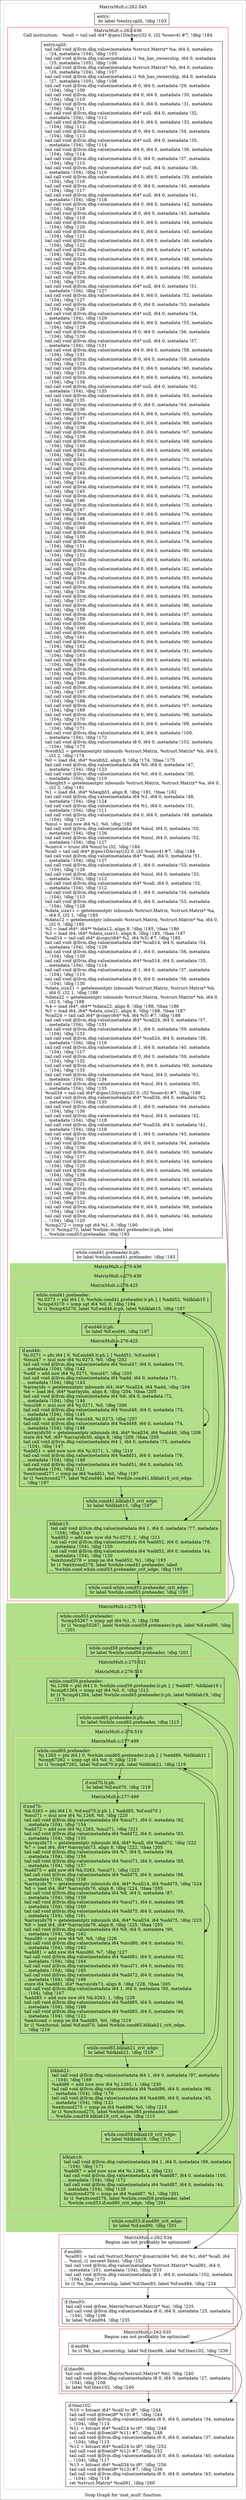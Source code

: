 digraph "Scop Graph for 'mat_mult' function" {
	label="Scop Graph for 'mat_mult' function";

	Node0xa6be270 [shape=record,label="{entry:\l  br label %entry.split, !dbg !103\l}"];
	Node0xa6be270 -> Node0xa6293d0;
	Node0xa6293d0 [shape=record,label="{entry.split:                                      \l  tail call void @llvm.dbg.value(metadata %struct.Matrix* %a, i64 0, metadata\l... !24, metadata !104), !dbg !103\l  tail call void @llvm.dbg.value(metadata i1 %a_has_ownership, i64 0, metadata\l... !25, metadata !105), !dbg !106\l  tail call void @llvm.dbg.value(metadata %struct.Matrix* %b, i64 0, metadata\l... !26, metadata !104), !dbg !107\l  tail call void @llvm.dbg.value(metadata i1 %b_has_ownership, i64 0, metadata\l... !27, metadata !105), !dbg !108\l  tail call void @llvm.dbg.value(metadata i8 0, i64 0, metadata !29, metadata\l... !104), !dbg !109\l  tail call void @llvm.dbg.value(metadata i64 0, i64 0, metadata !30, metadata\l... !104), !dbg !110\l  tail call void @llvm.dbg.value(metadata i64 0, i64 0, metadata !31, metadata\l... !104), !dbg !111\l  tail call void @llvm.dbg.value(metadata i64* null, i64 0, metadata !32,\l... metadata !104), !dbg !112\l  tail call void @llvm.dbg.value(metadata i64 0, i64 0, metadata !33, metadata\l... !104), !dbg !112\l  tail call void @llvm.dbg.value(metadata i8 0, i64 0, metadata !34, metadata\l... !104), !dbg !113\l  tail call void @llvm.dbg.value(metadata i64* null, i64 0, metadata !35,\l... metadata !104), !dbg !114\l  tail call void @llvm.dbg.value(metadata i64 0, i64 0, metadata !36, metadata\l... !104), !dbg !114\l  tail call void @llvm.dbg.value(metadata i8 0, i64 0, metadata !37, metadata\l... !104), !dbg !115\l  tail call void @llvm.dbg.value(metadata i64* null, i64 0, metadata !38,\l... metadata !104), !dbg !116\l  tail call void @llvm.dbg.value(metadata i64 0, i64 0, metadata !39, metadata\l... !104), !dbg !116\l  tail call void @llvm.dbg.value(metadata i8 0, i64 0, metadata !40, metadata\l... !104), !dbg !117\l  tail call void @llvm.dbg.value(metadata i64* null, i64 0, metadata !41,\l... metadata !104), !dbg !118\l  tail call void @llvm.dbg.value(metadata i64 0, i64 0, metadata !42, metadata\l... !104), !dbg !118\l  tail call void @llvm.dbg.value(metadata i8 0, i64 0, metadata !43, metadata\l... !104), !dbg !119\l  tail call void @llvm.dbg.value(metadata i64 0, i64 0, metadata !44, metadata\l... !104), !dbg !120\l  tail call void @llvm.dbg.value(metadata i64 0, i64 0, metadata !45, metadata\l... !104), !dbg !121\l  tail call void @llvm.dbg.value(metadata i64 0, i64 0, metadata !46, metadata\l... !104), !dbg !122\l  tail call void @llvm.dbg.value(metadata i64 0, i64 0, metadata !47, metadata\l... !104), !dbg !123\l  tail call void @llvm.dbg.value(metadata i64 0, i64 0, metadata !48, metadata\l... !104), !dbg !124\l  tail call void @llvm.dbg.value(metadata i64 0, i64 0, metadata !49, metadata\l... !104), !dbg !125\l  tail call void @llvm.dbg.value(metadata i64 0, i64 0, metadata !50, metadata\l... !104), !dbg !126\l  tail call void @llvm.dbg.value(metadata i64* null, i64 0, metadata !51,\l... metadata !104), !dbg !127\l  tail call void @llvm.dbg.value(metadata i64 0, i64 0, metadata !52, metadata\l... !104), !dbg !127\l  tail call void @llvm.dbg.value(metadata i8 0, i64 0, metadata !53, metadata\l... !104), !dbg !128\l  tail call void @llvm.dbg.value(metadata i64* null, i64 0, metadata !54,\l... metadata !104), !dbg !129\l  tail call void @llvm.dbg.value(metadata i64 0, i64 0, metadata !55, metadata\l... !104), !dbg !129\l  tail call void @llvm.dbg.value(metadata i8 0, i64 0, metadata !56, metadata\l... !104), !dbg !130\l  tail call void @llvm.dbg.value(metadata i64* null, i64 0, metadata !57,\l... metadata !104), !dbg !131\l  tail call void @llvm.dbg.value(metadata i64 0, i64 0, metadata !58, metadata\l... !104), !dbg !131\l  tail call void @llvm.dbg.value(metadata i8 0, i64 0, metadata !59, metadata\l... !104), !dbg !132\l  tail call void @llvm.dbg.value(metadata i64 0, i64 0, metadata !60, metadata\l... !104), !dbg !133\l  tail call void @llvm.dbg.value(metadata i64 0, i64 0, metadata !61, metadata\l... !104), !dbg !134\l  tail call void @llvm.dbg.value(metadata i64* null, i64 0, metadata !62,\l... metadata !104), !dbg !135\l  tail call void @llvm.dbg.value(metadata i64 0, i64 0, metadata !63, metadata\l... !104), !dbg !135\l  tail call void @llvm.dbg.value(metadata i8 0, i64 0, metadata !64, metadata\l... !104), !dbg !136\l  tail call void @llvm.dbg.value(metadata i64 0, i64 0, metadata !65, metadata\l... !104), !dbg !137\l  tail call void @llvm.dbg.value(metadata i64 0, i64 0, metadata !66, metadata\l... !104), !dbg !138\l  tail call void @llvm.dbg.value(metadata i64 0, i64 0, metadata !67, metadata\l... !104), !dbg !139\l  tail call void @llvm.dbg.value(metadata i64 0, i64 0, metadata !68, metadata\l... !104), !dbg !140\l  tail call void @llvm.dbg.value(metadata i64 0, i64 0, metadata !69, metadata\l... !104), !dbg !141\l  tail call void @llvm.dbg.value(metadata i64 0, i64 0, metadata !70, metadata\l... !104), !dbg !142\l  tail call void @llvm.dbg.value(metadata i64 0, i64 0, metadata !71, metadata\l... !104), !dbg !143\l  tail call void @llvm.dbg.value(metadata i64 0, i64 0, metadata !72, metadata\l... !104), !dbg !144\l  tail call void @llvm.dbg.value(metadata i64 0, i64 0, metadata !73, metadata\l... !104), !dbg !145\l  tail call void @llvm.dbg.value(metadata i64 0, i64 0, metadata !74, metadata\l... !104), !dbg !146\l  tail call void @llvm.dbg.value(metadata i64 0, i64 0, metadata !75, metadata\l... !104), !dbg !147\l  tail call void @llvm.dbg.value(metadata i64 0, i64 0, metadata !76, metadata\l... !104), !dbg !148\l  tail call void @llvm.dbg.value(metadata i64 0, i64 0, metadata !77, metadata\l... !104), !dbg !149\l  tail call void @llvm.dbg.value(metadata i64 0, i64 0, metadata !78, metadata\l... !104), !dbg !150\l  tail call void @llvm.dbg.value(metadata i64 0, i64 0, metadata !79, metadata\l... !104), !dbg !151\l  tail call void @llvm.dbg.value(metadata i64 0, i64 0, metadata !80, metadata\l... !104), !dbg !152\l  tail call void @llvm.dbg.value(metadata i64 0, i64 0, metadata !81, metadata\l... !104), !dbg !153\l  tail call void @llvm.dbg.value(metadata i64 0, i64 0, metadata !82, metadata\l... !104), !dbg !154\l  tail call void @llvm.dbg.value(metadata i64 0, i64 0, metadata !83, metadata\l... !104), !dbg !155\l  tail call void @llvm.dbg.value(metadata i64 0, i64 0, metadata !84, metadata\l... !104), !dbg !156\l  tail call void @llvm.dbg.value(metadata i64 0, i64 0, metadata !85, metadata\l... !104), !dbg !157\l  tail call void @llvm.dbg.value(metadata i64 0, i64 0, metadata !86, metadata\l... !104), !dbg !158\l  tail call void @llvm.dbg.value(metadata i64 0, i64 0, metadata !87, metadata\l... !104), !dbg !159\l  tail call void @llvm.dbg.value(metadata i64 0, i64 0, metadata !88, metadata\l... !104), !dbg !160\l  tail call void @llvm.dbg.value(metadata i64 0, i64 0, metadata !89, metadata\l... !104), !dbg !161\l  tail call void @llvm.dbg.value(metadata i64 0, i64 0, metadata !90, metadata\l... !104), !dbg !162\l  tail call void @llvm.dbg.value(metadata i64 0, i64 0, metadata !91, metadata\l... !104), !dbg !163\l  tail call void @llvm.dbg.value(metadata i64 0, i64 0, metadata !92, metadata\l... !104), !dbg !164\l  tail call void @llvm.dbg.value(metadata i64 0, i64 0, metadata !93, metadata\l... !104), !dbg !165\l  tail call void @llvm.dbg.value(metadata i64 0, i64 0, metadata !94, metadata\l... !104), !dbg !166\l  tail call void @llvm.dbg.value(metadata i64 0, i64 0, metadata !95, metadata\l... !104), !dbg !167\l  tail call void @llvm.dbg.value(metadata i64 0, i64 0, metadata !96, metadata\l... !104), !dbg !168\l  tail call void @llvm.dbg.value(metadata i64 0, i64 0, metadata !97, metadata\l... !104), !dbg !169\l  tail call void @llvm.dbg.value(metadata i64 0, i64 0, metadata !98, metadata\l... !104), !dbg !170\l  tail call void @llvm.dbg.value(metadata i64 0, i64 0, metadata !99, metadata\l... !104), !dbg !171\l  tail call void @llvm.dbg.value(metadata i64 0, i64 0, metadata !100,\l... metadata !104), !dbg !172\l  tail call void @llvm.dbg.value(metadata i8 0, i64 0, metadata !102, metadata\l... !104), !dbg !173\l  %width2 = getelementptr inbounds %struct.Matrix, %struct.Matrix* %b, i64 0,\l... i32 2, !dbg !174\l  %0 = load i64, i64* %width2, align 8, !dbg !174, !tbaa !175\l  tail call void @llvm.dbg.value(metadata i64 %0, i64 0, metadata !47,\l... metadata !104), !dbg !123\l  tail call void @llvm.dbg.value(metadata i64 %0, i64 0, metadata !30,\l... metadata !104), !dbg !110\l  %height3 = getelementptr inbounds %struct.Matrix, %struct.Matrix* %a, i64 0,\l... i32 3, !dbg !181\l  %1 = load i64, i64* %height3, align 8, !dbg !181, !tbaa !182\l  tail call void @llvm.dbg.value(metadata i64 %1, i64 0, metadata !48,\l... metadata !104), !dbg !124\l  tail call void @llvm.dbg.value(metadata i64 %1, i64 0, metadata !31,\l... metadata !104), !dbg !111\l  tail call void @llvm.dbg.value(metadata i64 0, i64 0, metadata !49, metadata\l... !104), !dbg !125\l  %mul = mul nsw i64 %1, %0, !dbg !183\l  tail call void @llvm.dbg.value(metadata i64 %mul, i64 0, metadata !50,\l... metadata !104), !dbg !126\l  tail call void @llvm.dbg.value(metadata i64 %mul, i64 0, metadata !52,\l... metadata !104), !dbg !127\l  %conv4 = trunc i64 %mul to i32, !dbg !184\l  %call = tail call i64* @gen1DArray(i32 0, i32 %conv4) #7, !dbg !184\l  tail call void @llvm.dbg.value(metadata i64* %call, i64 0, metadata !51,\l... metadata !104), !dbg !127\l  tail call void @llvm.dbg.value(metadata i8 1, i64 0, metadata !53, metadata\l... !104), !dbg !128\l  tail call void @llvm.dbg.value(metadata i64 %mul, i64 0, metadata !33,\l... metadata !104), !dbg !112\l  tail call void @llvm.dbg.value(metadata i64* %call, i64 0, metadata !32,\l... metadata !104), !dbg !112\l  tail call void @llvm.dbg.value(metadata i8 1, i64 0, metadata !34, metadata\l... !104), !dbg !113\l  tail call void @llvm.dbg.value(metadata i8 0, i64 0, metadata !53, metadata\l... !104), !dbg !128\l  %data_size11 = getelementptr inbounds %struct.Matrix, %struct.Matrix* %a,\l... i64 0, i32 1, !dbg !185\l  %data12 = getelementptr inbounds %struct.Matrix, %struct.Matrix* %a, i64 0,\l... i32 0, !dbg !185\l  %2 = load i64*, i64** %data12, align 8, !dbg !185, !tbaa !186\l  %3 = load i64, i64* %data_size11, align 8, !dbg !185, !tbaa !187\l  %call14 = tail call i64* @copy(i64* %2, i64 %3) #7, !dbg !185\l  tail call void @llvm.dbg.value(metadata i64* %call14, i64 0, metadata !54,\l... metadata !104), !dbg !129\l  tail call void @llvm.dbg.value(metadata i8 1, i64 0, metadata !56, metadata\l... !104), !dbg !130\l  tail call void @llvm.dbg.value(metadata i64* %call14, i64 0, metadata !35,\l... metadata !104), !dbg !114\l  tail call void @llvm.dbg.value(metadata i8 1, i64 0, metadata !37, metadata\l... !104), !dbg !115\l  tail call void @llvm.dbg.value(metadata i8 0, i64 0, metadata !56, metadata\l... !104), !dbg !130\l  %data_size21 = getelementptr inbounds %struct.Matrix, %struct.Matrix* %b,\l... i64 0, i32 1, !dbg !188\l  %data22 = getelementptr inbounds %struct.Matrix, %struct.Matrix* %b, i64 0,\l... i32 0, !dbg !188\l  %4 = load i64*, i64** %data22, align 8, !dbg !188, !tbaa !186\l  %5 = load i64, i64* %data_size21, align 8, !dbg !188, !tbaa !187\l  %call24 = tail call i64* @copy(i64* %4, i64 %5) #7, !dbg !188\l  tail call void @llvm.dbg.value(metadata i64* %call24, i64 0, metadata !57,\l... metadata !104), !dbg !131\l  tail call void @llvm.dbg.value(metadata i8 1, i64 0, metadata !59, metadata\l... !104), !dbg !132\l  tail call void @llvm.dbg.value(metadata i64* %call24, i64 0, metadata !38,\l... metadata !104), !dbg !116\l  tail call void @llvm.dbg.value(metadata i8 1, i64 0, metadata !40, metadata\l... !104), !dbg !117\l  tail call void @llvm.dbg.value(metadata i8 0, i64 0, metadata !59, metadata\l... !104), !dbg !132\l  tail call void @llvm.dbg.value(metadata i64 0, i64 0, metadata !60, metadata\l... !104), !dbg !133\l  tail call void @llvm.dbg.value(metadata i64 %mul, i64 0, metadata !61,\l... metadata !104), !dbg !134\l  tail call void @llvm.dbg.value(metadata i64 %mul, i64 0, metadata !63,\l... metadata !104), !dbg !135\l  %call34 = tail call i64* @gen1DArray(i32 0, i32 %conv4) #7, !dbg !189\l  tail call void @llvm.dbg.value(metadata i64* %call34, i64 0, metadata !62,\l... metadata !104), !dbg !135\l  tail call void @llvm.dbg.value(metadata i8 1, i64 0, metadata !64, metadata\l... !104), !dbg !136\l  tail call void @llvm.dbg.value(metadata i64 %mul, i64 0, metadata !42,\l... metadata !104), !dbg !118\l  tail call void @llvm.dbg.value(metadata i64* %call34, i64 0, metadata !41,\l... metadata !104), !dbg !118\l  tail call void @llvm.dbg.value(metadata i8 1, i64 0, metadata !43, metadata\l... !104), !dbg !119\l  tail call void @llvm.dbg.value(metadata i8 0, i64 0, metadata !64, metadata\l... !104), !dbg !136\l  tail call void @llvm.dbg.value(metadata i64 0, i64 0, metadata !65, metadata\l... !104), !dbg !137\l  tail call void @llvm.dbg.value(metadata i64 0, i64 0, metadata !44, metadata\l... !104), !dbg !120\l  tail call void @llvm.dbg.value(metadata i64 0, i64 0, metadata !66, metadata\l... !104), !dbg !138\l  tail call void @llvm.dbg.value(metadata i64 0, i64 0, metadata !45, metadata\l... !104), !dbg !121\l  tail call void @llvm.dbg.value(metadata i64 0, i64 0, metadata !67, metadata\l... !104), !dbg !139\l  tail call void @llvm.dbg.value(metadata i64 0, i64 0, metadata !46, metadata\l... !104), !dbg !122\l  tail call void @llvm.dbg.value(metadata i64 0, i64 0, metadata !68, metadata\l... !104), !dbg !140\l  tail call void @llvm.dbg.value(metadata i64 0, i64 0, metadata !44, metadata\l... !104), !dbg !120\l  %cmp272 = icmp sgt i64 %1, 0, !dbg !190\l  br i1 %cmp272, label %while.cond41.preheader.lr.ph, label\l... %while.cond53.preheader, !dbg !193\l}"];
	Node0xa6293d0 -> Node0xa5cf340;
	Node0xa6293d0 -> Node0xa617150;
	Node0xa5cf340 [shape=record,label="{while.cond41.preheader.lr.ph:                     \l  br label %while.cond41.preheader, !dbg !193\l}"];
	Node0xa5cf340 -> Node0xa563880;
	Node0xa563880 [shape=record,label="{while.cond41.preheader:                           \l  %i.0273 = phi i64 [ 0, %while.cond41.preheader.lr.ph ], [ %add52, %blklab15 ]\l  %cmp43270 = icmp sgt i64 %0, 0, !dbg !194\l  br i1 %cmp43270, label %if.end46.lr.ph, label %blklab15, !dbg !197\l}"];
	Node0xa563880 -> Node0xa5d7a80;
	Node0xa563880 -> Node0xa550af0;
	Node0xa5d7a80 [shape=record,label="{if.end46.lr.ph:                                   \l  br label %if.end46, !dbg !197\l}"];
	Node0xa5d7a80 -> Node0xa589b00;
	Node0xa589b00 [shape=record,label="{if.end46:                                         \l  %j.0271 = phi i64 [ 0, %if.end46.lr.ph ], [ %add51, %if.end46 ]\l  %mul47 = mul nsw i64 %i.0273, %0, !dbg !202\l  tail call void @llvm.dbg.value(metadata i64 %mul47, i64 0, metadata !70,\l... metadata !104), !dbg !142\l  %add = add nsw i64 %j.0271, %mul47, !dbg !203\l  tail call void @llvm.dbg.value(metadata i64 %add, i64 0, metadata !71,\l... metadata !104), !dbg !143\l  %arrayidx = getelementptr inbounds i64, i64* %call24, i64 %add, !dbg !204\l  %6 = load i64, i64* %arrayidx, align 8, !dbg !204, !tbaa !205\l  tail call void @llvm.dbg.value(metadata i64 %6, i64 0, metadata !72,\l... metadata !104), !dbg !144\l  %mul48 = mul nsw i64 %j.0271, %0, !dbg !206\l  tail call void @llvm.dbg.value(metadata i64 %mul48, i64 0, metadata !73,\l... metadata !104), !dbg !145\l  %add49 = add nsw i64 %mul48, %i.0273, !dbg !207\l  tail call void @llvm.dbg.value(metadata i64 %add49, i64 0, metadata !74,\l... metadata !104), !dbg !146\l  %arrayidx50 = getelementptr inbounds i64, i64* %call34, i64 %add49, !dbg !208\l  store i64 %6, i64* %arrayidx50, align 8, !dbg !209, !tbaa !205\l  tail call void @llvm.dbg.value(metadata i64 1, i64 0, metadata !75, metadata\l... !104), !dbg !147\l  %add51 = add nuw nsw i64 %j.0271, 1, !dbg !210\l  tail call void @llvm.dbg.value(metadata i64 %add51, i64 0, metadata !76,\l... metadata !104), !dbg !148\l  tail call void @llvm.dbg.value(metadata i64 %add51, i64 0, metadata !45,\l... metadata !104), !dbg !121\l  %exitcond277 = icmp ne i64 %add51, %0, !dbg !197\l  br i1 %exitcond277, label %if.end46, label %while.cond41.blklab15_crit_edge,\l... !dbg !197\l}"];
	Node0xa589b00 -> Node0xa589b00[constraint=false];
	Node0xa589b00 -> Node0xa5b3890;
	Node0xa5b3890 [shape=record,label="{while.cond41.blklab15_crit_edge:                  \l  br label %blklab15, !dbg !197\l}"];
	Node0xa5b3890 -> Node0xa550af0;
	Node0xa550af0 [shape=record,label="{blklab15:                                         \l  tail call void @llvm.dbg.value(metadata i64 1, i64 0, metadata !77, metadata\l... !104), !dbg !149\l  %add52 = add nuw nsw i64 %i.0273, 1, !dbg !211\l  tail call void @llvm.dbg.value(metadata i64 %add52, i64 0, metadata !78,\l... metadata !104), !dbg !150\l  tail call void @llvm.dbg.value(metadata i64 %add52, i64 0, metadata !44,\l... metadata !104), !dbg !120\l  %exitcond278 = icmp ne i64 %add52, %1, !dbg !193\l  br i1 %exitcond278, label %while.cond41.preheader, label\l... %while.cond.while.cond53.preheader_crit_edge, !dbg !193\l}"];
	Node0xa550af0 -> Node0xa563880[constraint=false];
	Node0xa550af0 -> Node0xa5c1e30;
	Node0xa5c1e30 [shape=record,label="{while.cond.while.cond53.preheader_crit_edge:      \l  br label %while.cond53.preheader, !dbg !193\l}"];
	Node0xa5c1e30 -> Node0xa617150;
	Node0xa617150 [shape=record,label="{while.cond53.preheader:                           \l  %cmp55267 = icmp sgt i64 %1, 0, !dbg !198\l  br i1 %cmp55267, label %while.cond59.preheader.lr.ph, label %if.end90, !dbg\l... !201\l}"];
	Node0xa617150 -> Node0xa57e2c0;
	Node0xa617150 -> Node0xa541950;
	Node0xa57e2c0 [shape=record,label="{while.cond59.preheader.lr.ph:                     \l  br label %while.cond59.preheader, !dbg !201\l}"];
	Node0xa57e2c0 -> Node0xa542400;
	Node0xa542400 [shape=record,label="{while.cond59.preheader:                           \l  %i.1268 = phi i64 [ 0, %while.cond59.preheader.lr.ph ], [ %add87, %blklab19 ]\l  %cmp61264 = icmp sgt i64 %0, 0, !dbg !212\l  br i1 %cmp61264, label %while.cond65.preheader.lr.ph, label %blklab19, !dbg\l... !215\l}"];
	Node0xa542400 -> Node0xa601b10;
	Node0xa542400 -> Node0xa576710;
	Node0xa601b10 [shape=record,label="{while.cond65.preheader.lr.ph:                     \l  br label %while.cond65.preheader, !dbg !215\l}"];
	Node0xa601b10 -> Node0xa57dfa0;
	Node0xa57dfa0 [shape=record,label="{while.cond65.preheader:                           \l  %j.1265 = phi i64 [ 0, %while.cond65.preheader.lr.ph ], [ %add86, %blklab21 ]\l  %cmp67262 = icmp sgt i64 %0, 0, !dbg !216\l  br i1 %cmp67262, label %if.end70.lr.ph, label %blklab21, !dbg !219\l}"];
	Node0xa57dfa0 -> Node0xa3b0750;
	Node0xa57dfa0 -> Node0xa53b1f0;
	Node0xa3b0750 [shape=record,label="{if.end70.lr.ph:                                   \l  br label %if.end70, !dbg !219\l}"];
	Node0xa3b0750 -> Node0xa587160;
	Node0xa587160 [shape=record,label="{if.end70:                                         \l  %k.0263 = phi i64 [ 0, %if.end70.lr.ph ], [ %add85, %if.end70 ]\l  %mul71 = mul nsw i64 %i.1268, %0, !dbg !220\l  tail call void @llvm.dbg.value(metadata i64 %mul71, i64 0, metadata !82,\l... metadata !104), !dbg !154\l  %add72 = add nsw i64 %j.1265, %mul71, !dbg !221\l  tail call void @llvm.dbg.value(metadata i64 %add72, i64 0, metadata !83,\l... metadata !104), !dbg !155\l  %arrayidx73 = getelementptr inbounds i64, i64* %call, i64 %add72, !dbg !222\l  %7 = load i64, i64* %arrayidx73, align 8, !dbg !222, !tbaa !205\l  tail call void @llvm.dbg.value(metadata i64 %7, i64 0, metadata !84,\l... metadata !104), !dbg !156\l  tail call void @llvm.dbg.value(metadata i64 %mul71, i64 0, metadata !85,\l... metadata !104), !dbg !157\l  %add75 = add nsw i64 %k.0263, %mul71, !dbg !223\l  tail call void @llvm.dbg.value(metadata i64 %add75, i64 0, metadata !86,\l... metadata !104), !dbg !158\l  %arrayidx76 = getelementptr inbounds i64, i64* %call14, i64 %add75, !dbg !224\l  %8 = load i64, i64* %arrayidx76, align 8, !dbg !224, !tbaa !205\l  tail call void @llvm.dbg.value(metadata i64 %8, i64 0, metadata !87,\l... metadata !104), !dbg !159\l  tail call void @llvm.dbg.value(metadata i64 %mul71, i64 0, metadata !88,\l... metadata !104), !dbg !160\l  tail call void @llvm.dbg.value(metadata i64 %add75, i64 0, metadata !89,\l... metadata !104), !dbg !161\l  %arrayidx79 = getelementptr inbounds i64, i64* %call34, i64 %add75, !dbg !225\l  %9 = load i64, i64* %arrayidx79, align 8, !dbg !225, !tbaa !205\l  tail call void @llvm.dbg.value(metadata i64 %9, i64 0, metadata !90,\l... metadata !104), !dbg !162\l  %mul80 = mul nsw i64 %9, %8, !dbg !226\l  tail call void @llvm.dbg.value(metadata i64 %mul80, i64 0, metadata !91,\l... metadata !104), !dbg !163\l  %add81 = add nsw i64 %mul80, %7, !dbg !227\l  tail call void @llvm.dbg.value(metadata i64 %add81, i64 0, metadata !92,\l... metadata !104), !dbg !164\l  tail call void @llvm.dbg.value(metadata i64 %mul71, i64 0, metadata !93,\l... metadata !104), !dbg !165\l  tail call void @llvm.dbg.value(metadata i64 %add72, i64 0, metadata !94,\l... metadata !104), !dbg !166\l  store i64 %add81, i64* %arrayidx73, align 8, !dbg !228, !tbaa !205\l  tail call void @llvm.dbg.value(metadata i64 1, i64 0, metadata !95, metadata\l... !104), !dbg !167\l  %add85 = add nuw nsw i64 %k.0263, 1, !dbg !229\l  tail call void @llvm.dbg.value(metadata i64 %add85, i64 0, metadata !96,\l... metadata !104), !dbg !168\l  tail call void @llvm.dbg.value(metadata i64 %add85, i64 0, metadata !46,\l... metadata !104), !dbg !122\l  %exitcond = icmp ne i64 %add85, %0, !dbg !219\l  br i1 %exitcond, label %if.end70, label %while.cond65.blklab21_crit_edge,\l... !dbg !219\l}"];
	Node0xa587160 -> Node0xa587160[constraint=false];
	Node0xa587160 -> Node0xa3b0630;
	Node0xa3b0630 [shape=record,label="{while.cond65.blklab21_crit_edge:                  \l  br label %blklab21, !dbg !219\l}"];
	Node0xa3b0630 -> Node0xa53b1f0;
	Node0xa53b1f0 [shape=record,label="{blklab21:                                         \l  tail call void @llvm.dbg.value(metadata i64 1, i64 0, metadata !97, metadata\l... !104), !dbg !169\l  %add86 = add nuw nsw i64 %j.1265, 1, !dbg !230\l  tail call void @llvm.dbg.value(metadata i64 %add86, i64 0, metadata !98,\l... metadata !104), !dbg !170\l  tail call void @llvm.dbg.value(metadata i64 %add86, i64 0, metadata !45,\l... metadata !104), !dbg !121\l  %exitcond275 = icmp ne i64 %add86, %0, !dbg !215\l  br i1 %exitcond275, label %while.cond65.preheader, label\l... %while.cond59.blklab19_crit_edge, !dbg !215\l}"];
	Node0xa53b1f0 -> Node0xa57dfa0[constraint=false];
	Node0xa53b1f0 -> Node0xa538490;
	Node0xa538490 [shape=record,label="{while.cond59.blklab19_crit_edge:                  \l  br label %blklab19, !dbg !215\l}"];
	Node0xa538490 -> Node0xa576710;
	Node0xa576710 [shape=record,label="{blklab19:                                         \l  tail call void @llvm.dbg.value(metadata i64 1, i64 0, metadata !99, metadata\l... !104), !dbg !171\l  %add87 = add nuw nsw i64 %i.1268, 1, !dbg !231\l  tail call void @llvm.dbg.value(metadata i64 %add87, i64 0, metadata !100,\l... metadata !104), !dbg !172\l  tail call void @llvm.dbg.value(metadata i64 %add87, i64 0, metadata !44,\l... metadata !104), !dbg !120\l  %exitcond276 = icmp ne i64 %add87, %1, !dbg !201\l  br i1 %exitcond276, label %while.cond59.preheader, label\l... %while.cond53.if.end90_crit_edge, !dbg !201\l}"];
	Node0xa576710 -> Node0xa542400[constraint=false];
	Node0xa576710 -> Node0xa6afab0;
	Node0xa6afab0 [shape=record,label="{while.cond53.if.end90_crit_edge:                  \l  br label %if.end90, !dbg !201\l}"];
	Node0xa6afab0 -> Node0xa541950;
	Node0xa541950 [shape=record,label="{if.end90:                                         \l  %call91 = tail call %struct.Matrix* @matrix(i64 %0, i64 %1, i64* %call, i64\l... %mul, i1 zeroext false), !dbg !232\l  tail call void @llvm.dbg.value(metadata %struct.Matrix* %call91, i64 0,\l... metadata !101, metadata !104), !dbg !233\l  tail call void @llvm.dbg.value(metadata i8 1, i64 0, metadata !102, metadata\l... !104), !dbg !173\l  br i1 %a_has_ownership, label %if.then93, label %if.end94, !dbg !234\l}"];
	Node0xa541950 -> Node0xa5670c0;
	Node0xa541950 -> Node0xa565ce0;
	Node0xa5670c0 [shape=record,label="{if.then93:                                        \l  tail call void @free_Matrix(%struct.Matrix* %a), !dbg !235\l  tail call void @llvm.dbg.value(metadata i8 0, i64 0, metadata !25, metadata\l... !104), !dbg !106\l  br label %if.end94, !dbg !235\l}"];
	Node0xa5670c0 -> Node0xa565ce0;
	Node0xa565ce0 [shape=record,label="{if.end94:                                         \l  br i1 %b_has_ownership, label %if.then96, label %if.then102, !dbg !239\l}"];
	Node0xa565ce0 -> Node0xa584da0;
	Node0xa565ce0 -> Node0xa625110;
	Node0xa584da0 [shape=record,label="{if.then96:                                        \l  tail call void @free_Matrix(%struct.Matrix* %b), !dbg !240\l  tail call void @llvm.dbg.value(metadata i8 0, i64 0, metadata !27, metadata\l... !104), !dbg !108\l  br label %if.then102, !dbg !240\l}"];
	Node0xa584da0 -> Node0xa625110;
	Node0xa625110 [shape=record,label="{if.then102:                                       \l  %10 = bitcast i64* %call to i8*, !dbg !244\l  tail call void @free(i8* %10) #7, !dbg !244\l  tail call void @llvm.dbg.value(metadata i8 0, i64 0, metadata !34, metadata\l... !104), !dbg !113\l  %11 = bitcast i64* %call14 to i8*, !dbg !248\l  tail call void @free(i8* %11) #7, !dbg !248\l  tail call void @llvm.dbg.value(metadata i8 0, i64 0, metadata !37, metadata\l... !104), !dbg !115\l  %12 = bitcast i64* %call24 to i8*, !dbg !252\l  tail call void @free(i8* %12) #7, !dbg !252\l  tail call void @llvm.dbg.value(metadata i8 0, i64 0, metadata !40, metadata\l... !104), !dbg !117\l  %13 = bitcast i64* %call34 to i8*, !dbg !256\l  tail call void @free(i8* %13) #7, !dbg !256\l  tail call void @llvm.dbg.value(metadata i8 0, i64 0, metadata !43, metadata\l... !104), !dbg !119\l  ret %struct.Matrix* %call91, !dbg !260\l}"];
	colorscheme = "paired12"
        subgraph cluster_0xa5dd690 {
          label = "MatrixMult.c:262-545
";
          style = solid;
          color = 1
          subgraph cluster_0xa60cf70 {
            label = "MatrixMult.c:262-436
Call instruction:   %call = tail call i64* @gen1DArray(i32 0, i32 %conv4) #7, !dbg !184";
            style = solid;
            color = 6
            subgraph cluster_0xa5bc3c0 {
              label = "MatrixMult.c:275-436
";
              style = filled;
              color = 3              subgraph cluster_0xa5dc330 {
                label = "MatrixMult.c:275-436
";
                style = solid;
                color = 7
                subgraph cluster_0xa5cc990 {
                  label = "MatrixMult.c:276-425
";
                  style = solid;
                  color = 9
                  subgraph cluster_0xa6197e0 {
                    label = "MatrixMult.c:276-425
";
                    style = solid;
                    color = 11
                    Node0xa589b00;
                  }
                  Node0xa563880;
                  Node0xa5d7a80;
                  Node0xa5b3890;
                }
                Node0xa550af0;
              }
              Node0xa5c1e30;
            }
            Node0xa6293d0;
            Node0xa5cf340;
          }
          subgraph cluster_0xa5dcd00 {
            label = "MatrixMult.c:275-521
";
            style = filled;
            color = 3            subgraph cluster_0xa5692e0 {
              label = "MatrixMult.c:275-521
";
              style = solid;
              color = 5
              subgraph cluster_0xa5ca630 {
                label = "MatrixMult.c:276-510
";
                style = solid;
                color = 7
                subgraph cluster_0xa56f820 {
                  label = "MatrixMult.c:276-510
";
                  style = solid;
                  color = 9
                  subgraph cluster_0xa5ca950 {
                    label = "MatrixMult.c:277-499
";
                    style = solid;
                    color = 11
                    subgraph cluster_0xa5c5bf0 {
                      label = "MatrixMult.c:277-499
";
                      style = solid;
                      color = 1
                      Node0xa587160;
                    }
                    Node0xa57dfa0;
                    Node0xa3b0750;
                    Node0xa3b0630;
                  }
                  Node0xa53b1f0;
                }
                Node0xa542400;
                Node0xa601b10;
                Node0xa538490;
              }
              Node0xa576710;
            }
            Node0xa617150;
            Node0xa57e2c0;
            Node0xa6afab0;
          }
          subgraph cluster_0xa56a580 {
            label = "MatrixMult.c:262-534
Region can not profitably be optimized!";
            style = solid;
            color = 6
            Node0xa541950;
            Node0xa5670c0;
          }
          subgraph cluster_0xa5be1e0 {
            label = "MatrixMult.c:262-535
Region can not profitably be optimized!";
            style = solid;
            color = 6
            Node0xa565ce0;
            Node0xa584da0;
          }
          Node0xa6be270;
          Node0xa625110;
        }
}
